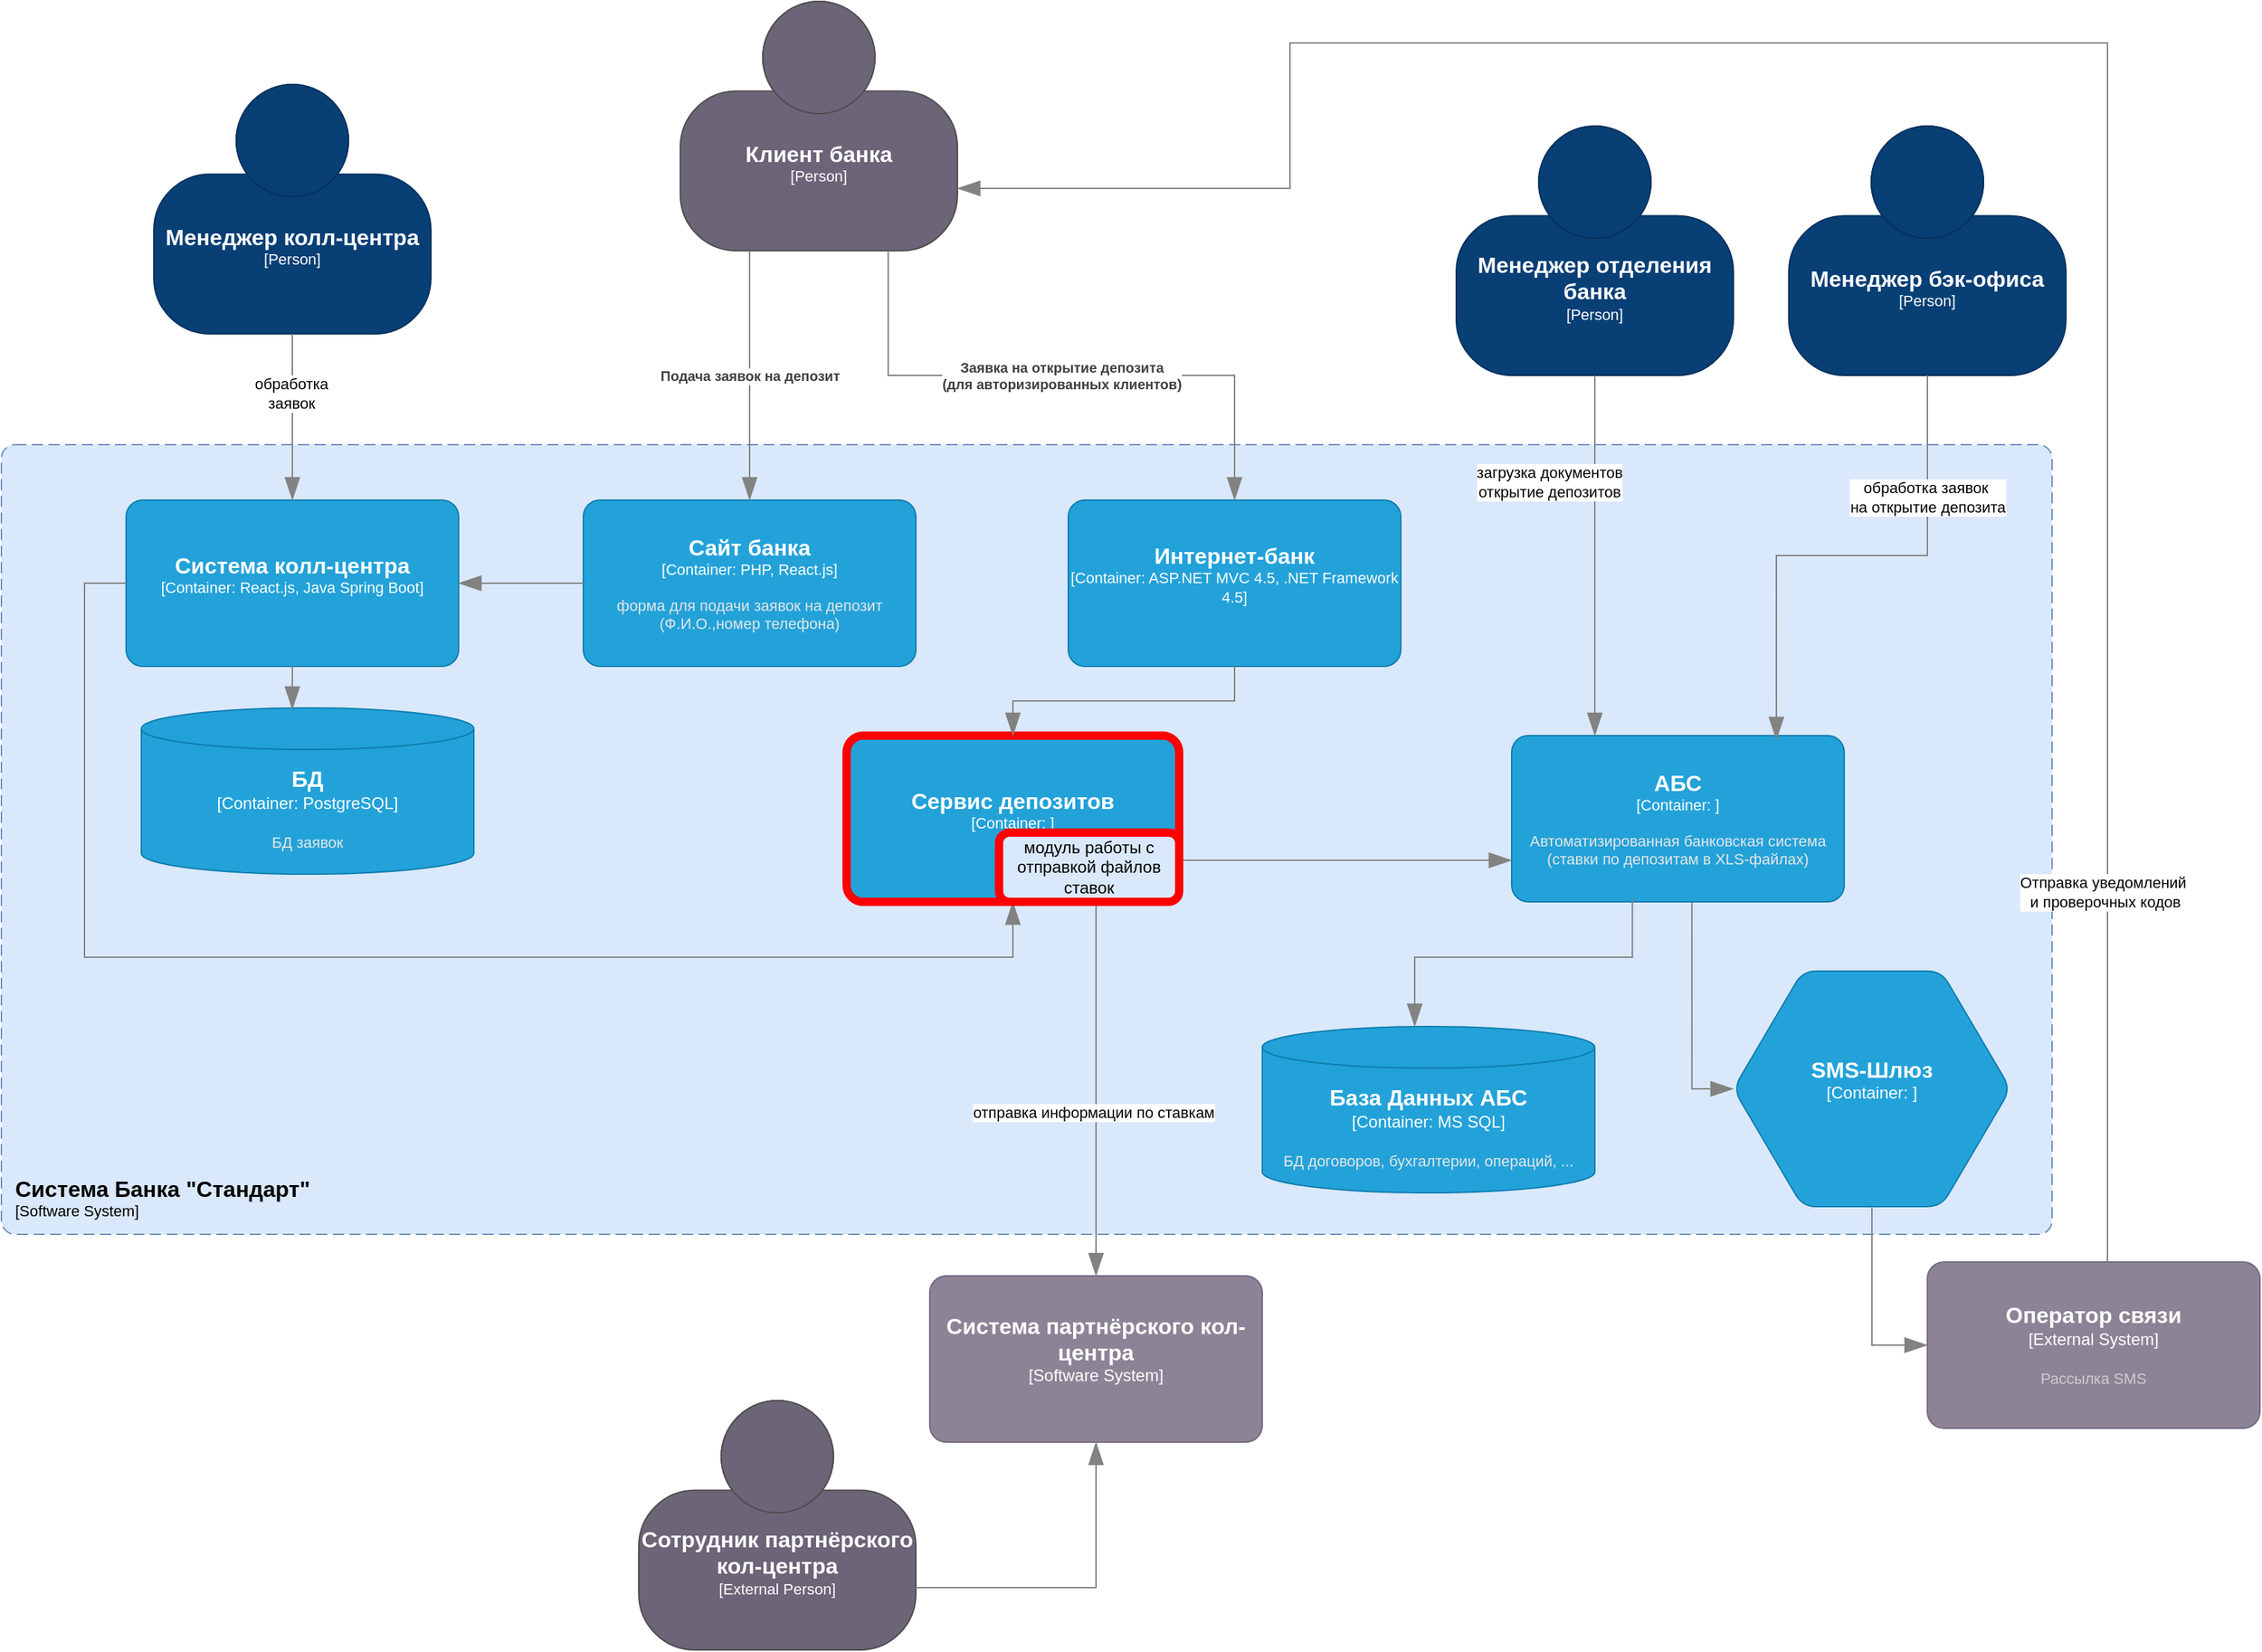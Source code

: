 <mxfile version="28.1.2">
  <diagram name="Page-1" id="JtthskJORHf317BjkxDx">
    <mxGraphModel dx="2604" dy="1823" grid="1" gridSize="10" guides="1" tooltips="1" connect="1" arrows="1" fold="1" page="1" pageScale="1" pageWidth="850" pageHeight="1100" math="0" shadow="0">
      <root>
        <mxCell id="0" />
        <mxCell id="1" parent="0" />
        <object placeholders="1" c4Name="Менеджер колл-центра" c4Type="Person" c4Description="" label="&lt;font style=&quot;font-size: 16px&quot;&gt;&lt;b&gt;%c4Name%&lt;/b&gt;&lt;/font&gt;&lt;div&gt;[%c4Type%]&lt;/div&gt;&lt;br&gt;&lt;div&gt;&lt;font style=&quot;font-size: 11px&quot;&gt;&lt;font color=&quot;#cccccc&quot;&gt;%c4Description%&lt;/font&gt;&lt;/div&gt;" id="5pkHhjVetv7ywinDQSO8-1">
          <mxCell style="html=1;fontSize=11;dashed=0;whiteSpace=wrap;fillColor=#083F75;strokeColor=#06315C;fontColor=#ffffff;shape=mxgraph.c4.person2;align=center;metaEdit=1;points=[[0.5,0,0],[1,0.5,0],[1,0.75,0],[0.75,1,0],[0.5,1,0],[0.25,1,0],[0,0.75,0],[0,0.5,0]];resizable=0;" vertex="1" parent="1">
            <mxGeometry x="-720" y="80" width="200" height="180" as="geometry" />
          </mxCell>
        </object>
        <object placeholders="1" c4Name="Менеджер отделения банка" c4Type="Person" c4Description="" label="&lt;font style=&quot;font-size: 16px&quot;&gt;&lt;b&gt;%c4Name%&lt;/b&gt;&lt;/font&gt;&lt;div&gt;[%c4Type%]&lt;/div&gt;&lt;br&gt;&lt;div&gt;&lt;font style=&quot;font-size: 11px&quot;&gt;&lt;font color=&quot;#cccccc&quot;&gt;%c4Description%&lt;/font&gt;&lt;/div&gt;" id="5pkHhjVetv7ywinDQSO8-2">
          <mxCell style="html=1;fontSize=11;dashed=0;whiteSpace=wrap;fillColor=#083F75;strokeColor=#06315C;fontColor=#ffffff;shape=mxgraph.c4.person2;align=center;metaEdit=1;points=[[0.5,0,0],[1,0.5,0],[1,0.75,0],[0.75,1,0],[0.5,1,0],[0.25,1,0],[0,0.75,0],[0,0.5,0]];resizable=0;" vertex="1" parent="1">
            <mxGeometry x="220" y="110" width="200" height="180" as="geometry" />
          </mxCell>
        </object>
        <object placeholders="1" c4Name="Клиент банка" c4Type="Person" c4Description="" label="&lt;font style=&quot;font-size: 16px&quot;&gt;&lt;b&gt;%c4Name%&lt;/b&gt;&lt;/font&gt;&lt;div&gt;[%c4Type%]&lt;/div&gt;&lt;br&gt;&lt;div&gt;&lt;font style=&quot;font-size: 11px&quot;&gt;&lt;font color=&quot;#cccccc&quot;&gt;%c4Description%&lt;/font&gt;&lt;/div&gt;" id="5pkHhjVetv7ywinDQSO8-3">
          <mxCell style="html=1;fontSize=11;dashed=0;whiteSpace=wrap;fillColor=#6C6477;strokeColor=#4D4D4D;fontColor=#ffffff;shape=mxgraph.c4.person2;align=center;metaEdit=1;points=[[0.5,0,0],[1,0.5,0],[1,0.75,0],[0.75,1,0],[0.5,1,0],[0.25,1,0],[0,0.75,0],[0,0.5,0]];resizable=0;" vertex="1" parent="1">
            <mxGeometry x="-340" y="20" width="200" height="180" as="geometry" />
          </mxCell>
        </object>
        <object placeholders="1" c4Name="Оператор связи" c4Type="External System" c4Description="Рассылка SMS" label="&lt;font style=&quot;font-size: 16px&quot;&gt;&lt;b&gt;%c4Name%&lt;/b&gt;&lt;/font&gt;&lt;div&gt;[%c4Type%]&lt;/div&gt;&lt;br&gt;&lt;div&gt;&lt;font style=&quot;font-size: 11px&quot;&gt;&lt;font color=&quot;#cccccc&quot;&gt;%c4Description%&lt;/font&gt;&lt;/div&gt;" id="5pkHhjVetv7ywinDQSO8-4">
          <mxCell style="rounded=1;whiteSpace=wrap;html=1;labelBackgroundColor=none;fillColor=#8C8496;fontColor=#ffffff;align=center;arcSize=10;strokeColor=#736782;metaEdit=1;resizable=0;points=[[0.25,0,0],[0.5,0,0],[0.75,0,0],[1,0.25,0],[1,0.5,0],[1,0.75,0],[0.75,1,0],[0.5,1,0],[0.25,1,0],[0,0.75,0],[0,0.5,0],[0,0.25,0]];" vertex="1" parent="1">
            <mxGeometry x="560" y="930" width="240" height="120" as="geometry" />
          </mxCell>
        </object>
        <object placeholders="1" c4Name="Система Банка &quot;Стандарт&quot;" c4Type="SystemScopeBoundary" c4Application="Software System" label="&lt;font style=&quot;font-size: 16px&quot;&gt;&lt;b&gt;&lt;div style=&quot;text-align: left&quot;&gt;%c4Name%&lt;/div&gt;&lt;/b&gt;&lt;/font&gt;&lt;div style=&quot;text-align: left&quot;&gt;[%c4Application%]&lt;/div&gt;" id="5pkHhjVetv7ywinDQSO8-5">
          <mxCell style="rounded=1;fontSize=11;whiteSpace=wrap;html=1;dashed=1;arcSize=20;fillColor=#dae8fc;strokeColor=#6c8ebf;labelBackgroundColor=none;align=left;verticalAlign=bottom;labelBorderColor=none;spacingTop=0;spacing=10;dashPattern=8 4;metaEdit=1;rotatable=0;perimeter=rectanglePerimeter;noLabel=0;labelPadding=0;allowArrows=0;connectable=0;expand=0;recursiveResize=0;editable=1;pointerEvents=0;absoluteArcSize=1;points=[[0.25,0,0],[0.5,0,0],[0.75,0,0],[1,0.25,0],[1,0.5,0],[1,0.75,0],[0.75,1,0],[0.5,1,0],[0.25,1,0],[0,0.75,0],[0,0.5,0],[0,0.25,0]];" vertex="1" parent="1">
            <mxGeometry x="-830" y="340" width="1480" height="570" as="geometry" />
          </mxCell>
        </object>
        <object placeholders="1" c4Name="Менеджер бэк-офиса" c4Type="Person" c4Description="" label="&lt;font style=&quot;font-size: 16px&quot;&gt;&lt;b&gt;%c4Name%&lt;/b&gt;&lt;/font&gt;&lt;div&gt;[%c4Type%]&lt;/div&gt;&lt;br&gt;&lt;div&gt;&lt;font style=&quot;font-size: 11px&quot;&gt;&lt;font color=&quot;#cccccc&quot;&gt;%c4Description%&lt;/font&gt;&lt;/div&gt;" id="5pkHhjVetv7ywinDQSO8-6">
          <mxCell style="html=1;fontSize=11;dashed=0;whiteSpace=wrap;fillColor=#083F75;strokeColor=#06315C;fontColor=#ffffff;shape=mxgraph.c4.person2;align=center;metaEdit=1;points=[[0.5,0,0],[1,0.5,0],[1,0.75,0],[0.75,1,0],[0.5,1,0],[0.25,1,0],[0,0.75,0],[0,0.5,0]];resizable=0;" vertex="1" parent="1">
            <mxGeometry x="460" y="110" width="200" height="180" as="geometry" />
          </mxCell>
        </object>
        <object placeholders="1" c4Type="Relationship" id="5pkHhjVetv7ywinDQSO8-7">
          <mxCell style="endArrow=blockThin;html=1;fontSize=10;fontColor=#404040;strokeWidth=1;endFill=1;strokeColor=#828282;elbow=vertical;metaEdit=1;endSize=14;startSize=14;jumpStyle=arc;jumpSize=16;rounded=0;edgeStyle=orthogonalEdgeStyle;entryX=1;entryY=0.75;entryDx=0;entryDy=0;entryPerimeter=0;" edge="1" parent="1" target="5pkHhjVetv7ywinDQSO8-3">
            <mxGeometry width="240" relative="1" as="geometry">
              <mxPoint x="690" y="930" as="sourcePoint" />
              <mxPoint x="350" y="710" as="targetPoint" />
              <Array as="points">
                <mxPoint x="690" y="50" />
                <mxPoint x="100" y="50" />
                <mxPoint x="100" y="155" />
              </Array>
            </mxGeometry>
          </mxCell>
        </object>
        <mxCell id="5pkHhjVetv7ywinDQSO8-8" value="Отправка уведомлений&amp;nbsp;&lt;div&gt;и проверочных кодов&lt;/div&gt;" style="edgeLabel;html=1;align=center;verticalAlign=middle;resizable=0;points=[];" vertex="1" connectable="0" parent="5pkHhjVetv7ywinDQSO8-7">
          <mxGeometry x="-0.705" y="2" relative="1" as="geometry">
            <mxPoint as="offset" />
          </mxGeometry>
        </mxCell>
        <object placeholders="1" c4Type="Relationship" id="5pkHhjVetv7ywinDQSO8-9">
          <mxCell style="endArrow=blockThin;html=1;fontSize=10;fontColor=#404040;strokeWidth=1;endFill=1;strokeColor=#828282;elbow=vertical;metaEdit=1;endSize=14;startSize=14;jumpStyle=arc;jumpSize=16;rounded=0;edgeStyle=orthogonalEdgeStyle;entryX=0;entryY=0.5;entryDx=0;entryDy=0;entryPerimeter=0;exitX=0.542;exitY=1;exitDx=0;exitDy=0;exitPerimeter=0;" edge="1" parent="1" source="5pkHhjVetv7ywinDQSO8-16" target="5pkHhjVetv7ywinDQSO8-11">
            <mxGeometry width="240" relative="1" as="geometry">
              <mxPoint x="260" y="780" as="sourcePoint" />
              <mxPoint x="380" y="925" as="targetPoint" />
            </mxGeometry>
          </mxCell>
        </object>
        <object placeholders="1" c4Name="Сайт банка" c4Type="Container" c4Technology="PHP, React.js" c4Description="форма для подачи заявок на депозит (Ф.И.О.,номер телефона)" label="&lt;font style=&quot;font-size: 16px&quot;&gt;&lt;b&gt;%c4Name%&lt;/b&gt;&lt;/font&gt;&lt;div&gt;[%c4Type%: %c4Technology%]&lt;/div&gt;&lt;br&gt;&lt;div&gt;&lt;font style=&quot;font-size: 11px&quot;&gt;&lt;font color=&quot;#E6E6E6&quot;&gt;%c4Description%&lt;/font&gt;&lt;/div&gt;" id="5pkHhjVetv7ywinDQSO8-10">
          <mxCell style="rounded=1;whiteSpace=wrap;html=1;fontSize=11;labelBackgroundColor=none;fillColor=#23A2D9;fontColor=#ffffff;align=center;arcSize=10;strokeColor=#0E7DAD;metaEdit=1;resizable=0;points=[[0.25,0,0],[0.5,0,0],[0.75,0,0],[1,0.25,0],[1,0.5,0],[1,0.75,0],[0.75,1,0],[0.5,1,0],[0.25,1,0],[0,0.75,0],[0,0.5,0],[0,0.25,0]];" vertex="1" parent="1">
            <mxGeometry x="-410" y="380" width="240" height="120" as="geometry" />
          </mxCell>
        </object>
        <object placeholders="1" c4Name="SMS-Шлюз" c4Type="Container" c4Technology="" c4Description="" label="&lt;font style=&quot;font-size: 16px&quot;&gt;&lt;b&gt;%c4Name%&lt;/b&gt;&lt;/font&gt;&lt;div&gt;[%c4Type%:&amp;nbsp;%c4Technology%]&lt;/div&gt;&lt;br&gt;&lt;div&gt;&lt;font style=&quot;font-size: 11px&quot;&gt;&lt;font color=&quot;#E6E6E6&quot;&gt;%c4Description%&lt;/font&gt;&lt;/div&gt;" id="5pkHhjVetv7ywinDQSO8-11">
          <mxCell style="shape=hexagon;size=50;perimeter=hexagonPerimeter2;whiteSpace=wrap;html=1;fixedSize=1;rounded=1;labelBackgroundColor=none;fillColor=#23A2D9;fontSize=12;fontColor=#ffffff;align=center;strokeColor=#0E7DAD;metaEdit=1;points=[[0.5,0,0],[1,0.25,0],[1,0.5,0],[1,0.75,0],[0.5,1,0],[0,0.75,0],[0,0.5,0],[0,0.25,0]];resizable=0;" vertex="1" parent="1">
            <mxGeometry x="420" y="720" width="200" height="170" as="geometry" />
          </mxCell>
        </object>
        <object placeholders="1" c4Type="Relationship" id="5pkHhjVetv7ywinDQSO8-12">
          <mxCell style="endArrow=blockThin;html=1;fontSize=10;fontColor=#404040;strokeWidth=1;endFill=1;strokeColor=#828282;elbow=vertical;metaEdit=1;endSize=14;startSize=14;jumpStyle=arc;jumpSize=16;rounded=0;edgeStyle=orthogonalEdgeStyle;exitX=0.5;exitY=1;exitDx=0;exitDy=0;exitPerimeter=0;entryX=0.5;entryY=0;entryDx=0;entryDy=0;entryPerimeter=0;" edge="1" parent="1" source="5pkHhjVetv7ywinDQSO8-1" target="5pkHhjVetv7ywinDQSO8-15">
            <mxGeometry width="240" relative="1" as="geometry">
              <mxPoint x="-700" y="790" as="sourcePoint" />
              <mxPoint x="-590" y="794" as="targetPoint" />
            </mxGeometry>
          </mxCell>
        </object>
        <mxCell id="5pkHhjVetv7ywinDQSO8-13" value="обработка&lt;div&gt;заявок&lt;/div&gt;" style="edgeLabel;html=1;align=center;verticalAlign=middle;resizable=0;points=[];" vertex="1" connectable="0" parent="5pkHhjVetv7ywinDQSO8-12">
          <mxGeometry x="-0.285" y="-1" relative="1" as="geometry">
            <mxPoint as="offset" />
          </mxGeometry>
        </mxCell>
        <object placeholders="1" c4Name="Интернет-банк" c4Type="Container" c4Technology="ASP.NET MVC 4.5, .NET Framework 4.5" c4Description="" label="&lt;font style=&quot;font-size: 16px&quot;&gt;&lt;b&gt;%c4Name%&lt;/b&gt;&lt;/font&gt;&lt;div&gt;[%c4Type%: %c4Technology%]&lt;/div&gt;&lt;br&gt;&lt;div&gt;&lt;font style=&quot;font-size: 11px&quot;&gt;&lt;font color=&quot;#E6E6E6&quot;&gt;%c4Description%&lt;/font&gt;&lt;/div&gt;" id="5pkHhjVetv7ywinDQSO8-14">
          <mxCell style="rounded=1;whiteSpace=wrap;html=1;fontSize=11;labelBackgroundColor=none;fillColor=#23A2D9;fontColor=#ffffff;align=center;arcSize=10;strokeColor=#0E7DAD;metaEdit=1;resizable=0;points=[[0.25,0,0],[0.5,0,0],[0.75,0,0],[1,0.25,0],[1,0.5,0],[1,0.75,0],[0.75,1,0],[0.5,1,0],[0.25,1,0],[0,0.75,0],[0,0.5,0],[0,0.25,0]];" vertex="1" parent="1">
            <mxGeometry x="-60" y="380" width="240" height="120" as="geometry" />
          </mxCell>
        </object>
        <object placeholders="1" c4Name="Система колл-центра" c4Type="Container" c4Technology="React.js, Java Spring Boot" c4Description="" label="&lt;font style=&quot;font-size: 16px&quot;&gt;&lt;b&gt;%c4Name%&lt;/b&gt;&lt;/font&gt;&lt;div&gt;[%c4Type%: %c4Technology%]&lt;/div&gt;&lt;br&gt;&lt;div&gt;&lt;font style=&quot;font-size: 11px&quot;&gt;&lt;font color=&quot;#E6E6E6&quot;&gt;%c4Description%&lt;/font&gt;&lt;/div&gt;" id="5pkHhjVetv7ywinDQSO8-15">
          <mxCell style="rounded=1;whiteSpace=wrap;html=1;fontSize=11;labelBackgroundColor=none;fillColor=#23A2D9;fontColor=#ffffff;align=center;arcSize=10;strokeColor=#0E7DAD;metaEdit=1;resizable=0;points=[[0.25,0,0],[0.5,0,0],[0.75,0,0],[1,0.25,0],[1,0.5,0],[1,0.75,0],[0.75,1,0],[0.5,1,0],[0.25,1,0],[0,0.75,0],[0,0.5,0],[0,0.25,0]];" vertex="1" parent="1">
            <mxGeometry x="-740" y="380" width="240" height="120" as="geometry" />
          </mxCell>
        </object>
        <object placeholders="1" c4Name="АБС" c4Type="Container" c4Technology="" c4Description="Автоматизированная банковская система&#xa;(ставки по депозитам в XLS-файлах)" label="&lt;font style=&quot;font-size: 16px&quot;&gt;&lt;b&gt;%c4Name%&lt;/b&gt;&lt;/font&gt;&lt;div&gt;[%c4Type%: %c4Technology%]&lt;/div&gt;&lt;br&gt;&lt;div&gt;&lt;font style=&quot;font-size: 11px&quot;&gt;&lt;font color=&quot;#E6E6E6&quot;&gt;%c4Description%&lt;/font&gt;&lt;/div&gt;" id="5pkHhjVetv7ywinDQSO8-16">
          <mxCell style="rounded=1;whiteSpace=wrap;html=1;fontSize=11;labelBackgroundColor=none;fillColor=#23A2D9;fontColor=#ffffff;align=center;arcSize=10;strokeColor=#0E7DAD;metaEdit=1;resizable=0;points=[[0.25,0,0],[0.5,0,0],[0.75,0,0],[1,0.25,0],[1,0.5,0],[1,0.75,0],[0.75,1,0],[0.5,1,0],[0.25,1,0],[0,0.75,0],[0,0.5,0],[0,0.25,0]];" vertex="1" parent="1">
            <mxGeometry x="260" y="550" width="240" height="120" as="geometry" />
          </mxCell>
        </object>
        <object placeholders="1" c4Name="База Данных АБС" c4Type="Container" c4Technology="MS SQL" c4Description="БД договоров, бухгалтерии, операций, ..." label="&lt;font style=&quot;font-size: 16px&quot;&gt;&lt;b&gt;%c4Name%&lt;/b&gt;&lt;/font&gt;&lt;div&gt;[%c4Type%:&amp;nbsp;%c4Technology%]&lt;/div&gt;&lt;br&gt;&lt;div&gt;&lt;font style=&quot;font-size: 11px&quot;&gt;&lt;font color=&quot;#E6E6E6&quot;&gt;%c4Description%&lt;/font&gt;&lt;/div&gt;" id="5pkHhjVetv7ywinDQSO8-17">
          <mxCell style="shape=cylinder3;size=15;whiteSpace=wrap;html=1;boundedLbl=1;rounded=0;labelBackgroundColor=none;fillColor=#23A2D9;fontSize=12;fontColor=#ffffff;align=center;strokeColor=#0E7DAD;metaEdit=1;points=[[0.5,0,0],[1,0.25,0],[1,0.5,0],[1,0.75,0],[0.5,1,0],[0,0.75,0],[0,0.5,0],[0,0.25,0]];resizable=0;" vertex="1" parent="1">
            <mxGeometry x="80" y="760" width="240" height="120" as="geometry" />
          </mxCell>
        </object>
        <object placeholders="1" c4Type="Relationship" id="5pkHhjVetv7ywinDQSO8-18">
          <mxCell style="endArrow=blockThin;html=1;fontSize=10;fontColor=#404040;strokeWidth=1;endFill=1;strokeColor=#828282;elbow=vertical;metaEdit=1;endSize=14;startSize=14;jumpStyle=arc;jumpSize=16;rounded=0;edgeStyle=orthogonalEdgeStyle;exitX=0.363;exitY=0.983;exitDx=0;exitDy=0;exitPerimeter=0;" edge="1" parent="1" source="5pkHhjVetv7ywinDQSO8-16">
            <mxGeometry width="240" relative="1" as="geometry">
              <mxPoint x="-220" y="540" as="sourcePoint" />
              <mxPoint x="190" y="760" as="targetPoint" />
              <Array as="points">
                <mxPoint x="347" y="710" />
                <mxPoint x="190" y="710" />
              </Array>
            </mxGeometry>
          </mxCell>
        </object>
        <object placeholders="1" c4Name="БД" c4Type="Container" c4Technology="PostgreSQL" c4Description="БД заявок" label="&lt;font style=&quot;font-size: 16px&quot;&gt;&lt;b&gt;%c4Name%&lt;/b&gt;&lt;/font&gt;&lt;div&gt;[%c4Type%:&amp;nbsp;%c4Technology%]&lt;/div&gt;&lt;br&gt;&lt;div&gt;&lt;font style=&quot;font-size: 11px&quot;&gt;&lt;font color=&quot;#E6E6E6&quot;&gt;%c4Description%&lt;/font&gt;&lt;/div&gt;" id="5pkHhjVetv7ywinDQSO8-19">
          <mxCell style="shape=cylinder3;size=15;whiteSpace=wrap;html=1;boundedLbl=1;rounded=0;labelBackgroundColor=none;fillColor=#23A2D9;fontSize=12;fontColor=#ffffff;align=center;strokeColor=#0E7DAD;metaEdit=1;points=[[0.5,0,0],[1,0.25,0],[1,0.5,0],[1,0.75,0],[0.5,1,0],[0,0.75,0],[0,0.5,0],[0,0.25,0]];resizable=0;" vertex="1" parent="1">
            <mxGeometry x="-729" y="530" width="240" height="120" as="geometry" />
          </mxCell>
        </object>
        <object placeholders="1" c4Type="Relationship" id="5pkHhjVetv7ywinDQSO8-20">
          <mxCell style="endArrow=blockThin;html=1;fontSize=10;fontColor=#404040;strokeWidth=1;endFill=1;strokeColor=#828282;elbow=vertical;metaEdit=1;endSize=14;startSize=14;jumpStyle=arc;jumpSize=16;rounded=0;edgeStyle=orthogonalEdgeStyle;exitX=0.5;exitY=1;exitDx=0;exitDy=0;exitPerimeter=0;entryX=0.454;entryY=0.008;entryDx=0;entryDy=0;entryPerimeter=0;" edge="1" parent="1" source="5pkHhjVetv7ywinDQSO8-15" target="5pkHhjVetv7ywinDQSO8-19">
            <mxGeometry width="240" relative="1" as="geometry">
              <mxPoint x="-220" y="540" as="sourcePoint" />
              <mxPoint x="-481" y="950" as="targetPoint" />
            </mxGeometry>
          </mxCell>
        </object>
        <object placeholders="1" c4Type="Relationship" id="5pkHhjVetv7ywinDQSO8-21">
          <mxCell style="endArrow=blockThin;html=1;fontSize=10;fontColor=#404040;strokeWidth=1;endFill=1;strokeColor=#828282;elbow=vertical;metaEdit=1;endSize=14;startSize=14;jumpStyle=arc;jumpSize=16;rounded=0;edgeStyle=orthogonalEdgeStyle;entryX=1;entryY=0.5;entryDx=0;entryDy=0;entryPerimeter=0;exitX=0;exitY=0.5;exitDx=0;exitDy=0;exitPerimeter=0;" edge="1" parent="1" source="5pkHhjVetv7ywinDQSO8-10" target="5pkHhjVetv7ywinDQSO8-15">
            <mxGeometry width="240" relative="1" as="geometry">
              <mxPoint x="-290" y="500" as="sourcePoint" />
              <mxPoint x="-460.48" y="753.04" as="targetPoint" />
              <Array as="points">
                <mxPoint x="-430" y="440" />
                <mxPoint x="-430" y="440" />
              </Array>
            </mxGeometry>
          </mxCell>
        </object>
        <object placeholders="1" c4Name="Сервис депозитов" c4Type="Container" c4Technology="" c4Description="" label="&lt;font style=&quot;font-size: 16px&quot;&gt;&lt;b&gt;%c4Name%&lt;/b&gt;&lt;/font&gt;&lt;div&gt;[%c4Type%: %c4Technology%]&lt;/div&gt;&lt;br&gt;&lt;div&gt;&lt;font style=&quot;font-size: 11px&quot;&gt;&lt;font color=&quot;#E6E6E6&quot;&gt;%c4Description%&lt;/font&gt;&lt;/div&gt;" id="5pkHhjVetv7ywinDQSO8-22">
          <mxCell style="rounded=1;whiteSpace=wrap;html=1;fontSize=11;labelBackgroundColor=none;fillColor=#23A2D9;fontColor=#ffffff;align=center;arcSize=10;strokeColor=light-dark(#FF0000,#45A4CE);metaEdit=1;resizable=0;points=[[0.25,0,0],[0.5,0,0],[0.75,0,0],[1,0.25,0],[1,0.5,0],[1,0.75,0],[0.75,1,0],[0.5,1,0],[0.25,1,0],[0,0.75,0],[0,0.5,0],[0,0.25,0]];strokeWidth=6;" vertex="1" parent="1">
            <mxGeometry x="-220" y="550" width="240" height="120" as="geometry" />
          </mxCell>
        </object>
        <object placeholders="1" c4Type="Relationship" id="5pkHhjVetv7ywinDQSO8-23">
          <mxCell style="endArrow=blockThin;html=1;fontSize=10;fontColor=#404040;strokeWidth=1;endFill=1;strokeColor=#828282;elbow=vertical;metaEdit=1;endSize=14;startSize=14;jumpStyle=arc;jumpSize=16;rounded=0;edgeStyle=orthogonalEdgeStyle;exitX=0.5;exitY=1;exitDx=0;exitDy=0;exitPerimeter=0;entryX=0.5;entryY=0;entryDx=0;entryDy=0;entryPerimeter=0;" edge="1" parent="1" source="5pkHhjVetv7ywinDQSO8-14" target="5pkHhjVetv7ywinDQSO8-22">
            <mxGeometry width="240" relative="1" as="geometry">
              <mxPoint x="-140" y="620" as="sourcePoint" />
              <mxPoint x="100" y="620" as="targetPoint" />
            </mxGeometry>
          </mxCell>
        </object>
        <object placeholders="1" c4Type="Relationship" id="5pkHhjVetv7ywinDQSO8-24">
          <mxCell style="endArrow=blockThin;html=1;fontSize=10;fontColor=#404040;strokeWidth=1;endFill=1;strokeColor=#828282;elbow=vertical;metaEdit=1;endSize=14;startSize=14;jumpStyle=arc;jumpSize=16;rounded=0;edgeStyle=orthogonalEdgeStyle;entryX=0.796;entryY=0.025;entryDx=0;entryDy=0;entryPerimeter=0;exitX=0.5;exitY=1;exitDx=0;exitDy=0;exitPerimeter=0;" edge="1" parent="1" source="5pkHhjVetv7ywinDQSO8-6" target="5pkHhjVetv7ywinDQSO8-16">
            <mxGeometry width="240" relative="1" as="geometry">
              <mxPoint x="590" y="290" as="sourcePoint" />
              <mxPoint x="240" y="630" as="targetPoint" />
              <Array as="points">
                <mxPoint x="560" y="420" />
                <mxPoint x="451" y="420" />
              </Array>
            </mxGeometry>
          </mxCell>
        </object>
        <mxCell id="5pkHhjVetv7ywinDQSO8-25" value="обработка заявок&amp;nbsp;&lt;div&gt;на открытие депозита&lt;/div&gt;" style="edgeLabel;html=1;align=center;verticalAlign=middle;resizable=0;points=[];" vertex="1" connectable="0" parent="5pkHhjVetv7ywinDQSO8-24">
          <mxGeometry x="-0.448" y="-4" relative="1" as="geometry">
            <mxPoint x="4" y="-15" as="offset" />
          </mxGeometry>
        </mxCell>
        <object placeholders="1" c4Type="Relationship" id="5pkHhjVetv7ywinDQSO8-26">
          <mxCell style="endArrow=blockThin;html=1;fontSize=10;fontColor=#404040;strokeWidth=1;endFill=1;strokeColor=#828282;elbow=vertical;metaEdit=1;endSize=14;startSize=14;jumpStyle=arc;jumpSize=16;rounded=0;edgeStyle=orthogonalEdgeStyle;entryX=0.5;entryY=1;entryDx=0;entryDy=0;entryPerimeter=0;exitX=0;exitY=0.5;exitDx=0;exitDy=0;exitPerimeter=0;" edge="1" parent="1" source="5pkHhjVetv7ywinDQSO8-15" target="5pkHhjVetv7ywinDQSO8-22">
            <mxGeometry width="240" relative="1" as="geometry">
              <mxPoint x="-110" y="640" as="sourcePoint" />
              <mxPoint x="130" y="640" as="targetPoint" />
              <Array as="points">
                <mxPoint x="-770" y="440" />
                <mxPoint x="-770" y="710" />
                <mxPoint x="-100" y="710" />
              </Array>
            </mxGeometry>
          </mxCell>
        </object>
        <object placeholders="1" c4Type="Relationship" id="5pkHhjVetv7ywinDQSO8-27">
          <mxCell style="endArrow=blockThin;html=1;fontSize=10;fontColor=#404040;strokeWidth=1;endFill=1;strokeColor=#828282;elbow=vertical;metaEdit=1;endSize=14;startSize=14;jumpStyle=arc;jumpSize=16;rounded=0;edgeStyle=orthogonalEdgeStyle;exitX=1;exitY=0.75;exitDx=0;exitDy=0;exitPerimeter=0;entryX=0;entryY=0.75;entryDx=0;entryDy=0;entryPerimeter=0;" edge="1" parent="1" source="5pkHhjVetv7ywinDQSO8-22" target="5pkHhjVetv7ywinDQSO8-16">
            <mxGeometry width="240" relative="1" as="geometry">
              <mxPoint x="100" y="640" as="sourcePoint" />
              <mxPoint x="300" y="680" as="targetPoint" />
            </mxGeometry>
          </mxCell>
        </object>
        <object placeholders="1" c4Type="Relationship" id="5pkHhjVetv7ywinDQSO8-28">
          <mxCell style="endArrow=blockThin;html=1;fontSize=10;fontColor=#404040;strokeWidth=1;endFill=1;strokeColor=#828282;elbow=vertical;metaEdit=1;endSize=14;startSize=14;jumpStyle=arc;jumpSize=16;rounded=0;edgeStyle=orthogonalEdgeStyle;exitX=0.5;exitY=1;exitDx=0;exitDy=0;exitPerimeter=0;entryX=0.25;entryY=0;entryDx=0;entryDy=0;entryPerimeter=0;" edge="1" parent="1" source="5pkHhjVetv7ywinDQSO8-2" target="5pkHhjVetv7ywinDQSO8-16">
            <mxGeometry width="240" relative="1" as="geometry">
              <mxPoint x="280" y="330" as="sourcePoint" />
              <mxPoint x="190" y="630" as="targetPoint" />
            </mxGeometry>
          </mxCell>
        </object>
        <mxCell id="5pkHhjVetv7ywinDQSO8-29" value="загрузка документов&lt;div&gt;открытие депозитов&lt;/div&gt;" style="edgeLabel;html=1;align=center;verticalAlign=middle;resizable=0;points=[];" vertex="1" connectable="0" parent="5pkHhjVetv7ywinDQSO8-28">
          <mxGeometry x="-0.015" y="-1" relative="1" as="geometry">
            <mxPoint x="-32" y="-51" as="offset" />
          </mxGeometry>
        </mxCell>
        <object placeholders="1" c4Type="Relationship" c4Description="Подача заявок на депозит" label="&lt;div style=&quot;text-align: left&quot;&gt;&lt;div style=&quot;text-align: center&quot;&gt;&lt;b&gt;%c4Description%&lt;/b&gt;&lt;/div&gt;" id="5pkHhjVetv7ywinDQSO8-30">
          <mxCell style="endArrow=blockThin;html=1;fontSize=10;fontColor=#404040;strokeWidth=1;endFill=1;strokeColor=#828282;elbow=vertical;metaEdit=1;endSize=14;startSize=14;jumpStyle=arc;jumpSize=16;rounded=0;edgeStyle=orthogonalEdgeStyle;exitX=0.25;exitY=1;exitDx=0;exitDy=0;exitPerimeter=0;entryX=0.5;entryY=0;entryDx=0;entryDy=0;entryPerimeter=0;" edge="1" parent="1" source="5pkHhjVetv7ywinDQSO8-3" target="5pkHhjVetv7ywinDQSO8-10">
            <mxGeometry width="240" relative="1" as="geometry">
              <mxPoint x="-110" y="710" as="sourcePoint" />
              <mxPoint x="-450" y="440" as="targetPoint" />
              <mxPoint as="offset" />
            </mxGeometry>
          </mxCell>
        </object>
        <object placeholders="1" c4Type="Relationship" c4Description="Заявка на открытие депозита &#xa;(для авторизированных клиентов)" label="&lt;div style=&quot;text-align: left&quot;&gt;&lt;div style=&quot;text-align: center&quot;&gt;&lt;b&gt;%c4Description%&lt;/b&gt;&lt;/div&gt;" id="5pkHhjVetv7ywinDQSO8-31">
          <mxCell style="endArrow=blockThin;html=1;fontSize=10;fontColor=#404040;strokeWidth=1;endFill=1;strokeColor=#828282;elbow=vertical;metaEdit=1;endSize=14;startSize=14;jumpStyle=arc;jumpSize=16;rounded=0;edgeStyle=orthogonalEdgeStyle;exitX=0.75;exitY=1;exitDx=0;exitDy=0;exitPerimeter=0;entryX=0.5;entryY=0;entryDx=0;entryDy=0;entryPerimeter=0;" edge="1" parent="1" source="5pkHhjVetv7ywinDQSO8-3" target="5pkHhjVetv7ywinDQSO8-14">
            <mxGeometry width="240" relative="1" as="geometry">
              <mxPoint x="-110" y="710" as="sourcePoint" />
              <mxPoint x="70" y="430" as="targetPoint" />
            </mxGeometry>
          </mxCell>
        </object>
        <object placeholders="1" c4Type="Relationship" id="5pkHhjVetv7ywinDQSO8-32">
          <mxCell style="endArrow=blockThin;html=1;fontSize=10;fontColor=#404040;strokeWidth=1;endFill=1;strokeColor=#828282;elbow=vertical;metaEdit=1;endSize=14;startSize=14;jumpStyle=arc;jumpSize=16;rounded=0;edgeStyle=orthogonalEdgeStyle;entryX=0;entryY=0.5;entryDx=0;entryDy=0;entryPerimeter=0;exitX=0.5;exitY=1;exitDx=0;exitDy=0;exitPerimeter=0;" edge="1" parent="1" source="5pkHhjVetv7ywinDQSO8-11" target="5pkHhjVetv7ywinDQSO8-4">
            <mxGeometry width="240" relative="1" as="geometry">
              <mxPoint x="620" y="910" as="sourcePoint" />
              <mxPoint x="720" y="919.5" as="targetPoint" />
            </mxGeometry>
          </mxCell>
        </object>
        <object placeholders="1" c4Name="Система партнёрского кол-центра" c4Type="Software System" c4Description="" label="&lt;font style=&quot;font-size: 16px&quot;&gt;&lt;b&gt;%c4Name%&lt;/b&gt;&lt;/font&gt;&lt;div&gt;[%c4Type%]&lt;/div&gt;&lt;br&gt;&lt;div&gt;&lt;font style=&quot;font-size: 11px&quot;&gt;&lt;font color=&quot;#cccccc&quot;&gt;%c4Description%&lt;/font&gt;&lt;/div&gt;" id="5pkHhjVetv7ywinDQSO8-33">
          <mxCell style="rounded=1;whiteSpace=wrap;html=1;labelBackgroundColor=none;fillColor=#8C8496;fontColor=#ffffff;align=center;arcSize=10;strokeColor=#736782;metaEdit=1;resizable=0;points=[[0.25,0,0],[0.5,0,0],[0.75,0,0],[1,0.25,0],[1,0.5,0],[1,0.75,0],[0.75,1,0],[0.5,1,0],[0.25,1,0],[0,0.75,0],[0,0.5,0],[0,0.25,0]];" vertex="1" parent="1">
            <mxGeometry x="-160" y="940" width="240" height="120" as="geometry" />
          </mxCell>
        </object>
        <object placeholders="1" c4Name="Сотрудник партнёрского кол-центра" c4Type="External Person" c4Description="" label="&lt;font style=&quot;font-size: 16px&quot;&gt;&lt;b&gt;%c4Name%&lt;/b&gt;&lt;/font&gt;&lt;div&gt;[%c4Type%]&lt;/div&gt;&lt;br&gt;&lt;div&gt;&lt;font style=&quot;font-size: 11px&quot;&gt;&lt;font color=&quot;#cccccc&quot;&gt;%c4Description%&lt;/font&gt;&lt;/div&gt;" id="5pkHhjVetv7ywinDQSO8-34">
          <mxCell style="html=1;fontSize=11;dashed=0;whiteSpace=wrap;fillColor=#6C6477;strokeColor=#4D4D4D;fontColor=#ffffff;shape=mxgraph.c4.person2;align=center;metaEdit=1;points=[[0.5,0,0],[1,0.5,0],[1,0.75,0],[0.75,1,0],[0.5,1,0],[0.25,1,0],[0,0.75,0],[0,0.5,0]];resizable=0;" vertex="1" parent="1">
            <mxGeometry x="-370" y="1030" width="200" height="180" as="geometry" />
          </mxCell>
        </object>
        <object placeholders="1" c4Type="Relationship" id="5pkHhjVetv7ywinDQSO8-35">
          <mxCell style="endArrow=blockThin;html=1;fontSize=10;fontColor=#404040;strokeWidth=1;endFill=1;strokeColor=#828282;elbow=vertical;metaEdit=1;endSize=14;startSize=14;jumpStyle=arc;jumpSize=16;rounded=0;edgeStyle=orthogonalEdgeStyle;entryX=0.5;entryY=0;entryDx=0;entryDy=0;entryPerimeter=0;exitX=0.75;exitY=1;exitDx=0;exitDy=0;exitPerimeter=0;" edge="1" parent="1" source="5pkHhjVetv7ywinDQSO8-22" target="5pkHhjVetv7ywinDQSO8-33">
            <mxGeometry width="240" relative="1" as="geometry">
              <mxPoint y="740" as="sourcePoint" />
              <mxPoint x="558" y="951" as="targetPoint" />
            </mxGeometry>
          </mxCell>
        </object>
        <mxCell id="5pkHhjVetv7ywinDQSO8-36" value="отправка информации по ставкам" style="edgeLabel;html=1;align=center;verticalAlign=middle;resizable=0;points=[];" vertex="1" connectable="0" parent="5pkHhjVetv7ywinDQSO8-35">
          <mxGeometry x="0.124" y="-2" relative="1" as="geometry">
            <mxPoint as="offset" />
          </mxGeometry>
        </mxCell>
        <object placeholders="1" c4Type="Relationship" id="5pkHhjVetv7ywinDQSO8-37">
          <mxCell style="endArrow=blockThin;html=1;fontSize=10;fontColor=#404040;strokeWidth=1;endFill=1;strokeColor=#828282;elbow=vertical;metaEdit=1;endSize=14;startSize=14;jumpStyle=arc;jumpSize=16;rounded=0;edgeStyle=orthogonalEdgeStyle;entryX=0.5;entryY=1;entryDx=0;entryDy=0;entryPerimeter=0;exitX=1;exitY=0.75;exitDx=0;exitDy=0;exitPerimeter=0;" edge="1" parent="1" source="5pkHhjVetv7ywinDQSO8-34" target="5pkHhjVetv7ywinDQSO8-33">
            <mxGeometry width="240" relative="1" as="geometry">
              <mxPoint x="-290" y="1190" as="sourcePoint" />
              <mxPoint x="-170" y="1191" as="targetPoint" />
            </mxGeometry>
          </mxCell>
        </object>
        <mxCell id="5pkHhjVetv7ywinDQSO8-38" value="модуль работы с отправкой файлов ставок" style="rounded=1;whiteSpace=wrap;html=1;fillColor=#dae8fc;strokeColor=#FF0000;strokeWidth=6;" vertex="1" parent="1">
          <mxGeometry x="-110" y="620" width="130" height="50" as="geometry" />
        </mxCell>
      </root>
    </mxGraphModel>
  </diagram>
</mxfile>
